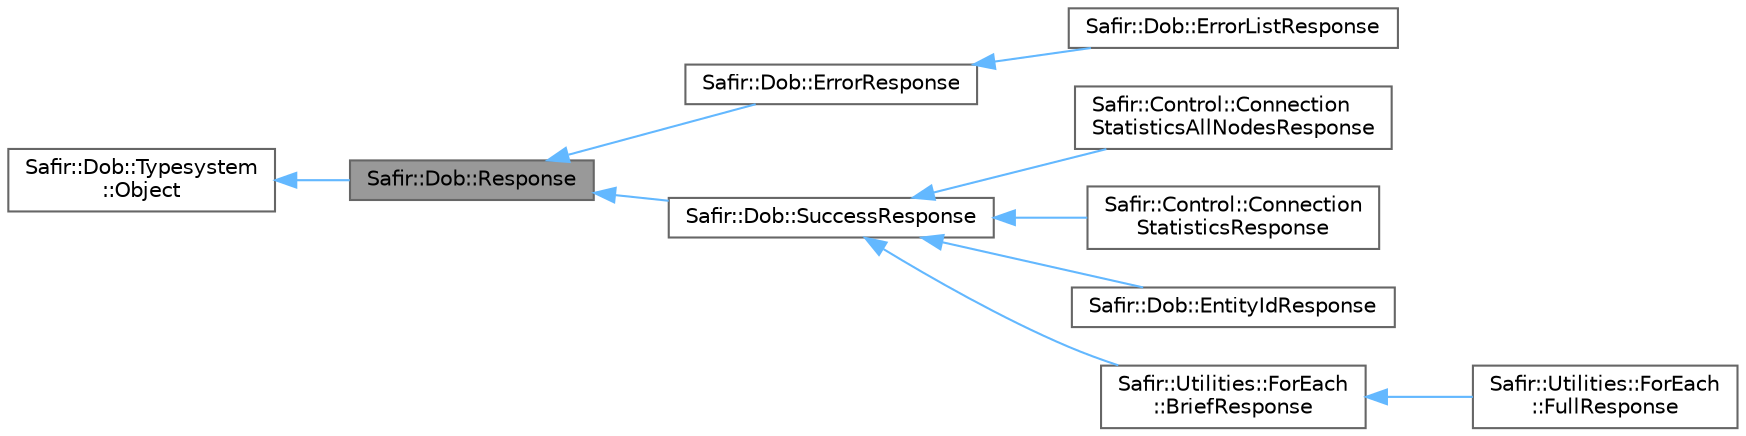 digraph "Safir::Dob::Response"
{
 // LATEX_PDF_SIZE
  bgcolor="transparent";
  edge [fontname=Helvetica,fontsize=10,labelfontname=Helvetica,labelfontsize=10];
  node [fontname=Helvetica,fontsize=10,shape=box,height=0.2,width=0.4];
  rankdir="LR";
  Node1 [label="Safir::Dob::Response",height=0.2,width=0.4,color="gray40", fillcolor="grey60", style="filled", fontcolor="black",tooltip="The baseclass for all responses."];
  Node2 -> Node1 [dir="back",color="steelblue1",style="solid"];
  Node2 [label="Safir::Dob::Typesystem\l::Object",height=0.2,width=0.4,color="gray40", fillcolor="white", style="filled",URL="$a01499.html",tooltip="The base class for all DOB objects."];
  Node1 -> Node3 [dir="back",color="steelblue1",style="solid"];
  Node3 [label="Safir::Dob::ErrorResponse",height=0.2,width=0.4,color="gray40", fillcolor="white", style="filled",URL="$a01775.html",tooltip="The baseclass for all error responses."];
  Node3 -> Node4 [dir="back",color="steelblue1",style="solid"];
  Node4 [label="Safir::Dob::ErrorListResponse",height=0.2,width=0.4,color="gray40", fillcolor="white", style="filled",URL="$a01771.html",tooltip="Defines an array of errors, typically used to report errors for individual members in the request."];
  Node1 -> Node5 [dir="back",color="steelblue1",style="solid"];
  Node5 [label="Safir::Dob::SuccessResponse",height=0.2,width=0.4,color="gray40", fillcolor="white", style="filled",URL="$a01939.html",tooltip="The baseclass for all success responses."];
  Node5 -> Node6 [dir="back",color="steelblue1",style="solid"];
  Node6 [label="Safir::Control::Connection\lStatisticsAllNodesResponse",height=0.2,width=0.4,color="gray40", fillcolor="white", style="filled",URL="$a01675.html",tooltip="Response to a Safir.Control.GetConnectionStatisticsAllNodes service request."];
  Node5 -> Node7 [dir="back",color="steelblue1",style="solid"];
  Node7 [label="Safir::Control::Connection\lStatisticsResponse",height=0.2,width=0.4,color="gray40", fillcolor="white", style="filled",URL="$a01683.html",tooltip="Response to a Safir.Control.GetConnectionStatistics service request."];
  Node5 -> Node8 [dir="back",color="steelblue1",style="solid"];
  Node8 [label="Safir::Dob::EntityIdResponse",height=0.2,width=0.4,color="gray40", fillcolor="white", style="filled",URL="$a01767.html",tooltip="Standard response for handlers registered as HandlerDecidesInstanceId, containing the instance that t..."];
  Node5 -> Node9 [dir="back",color="steelblue1",style="solid"];
  Node9 [label="Safir::Utilities::ForEach\l::BriefResponse",height=0.2,width=0.4,color="gray40", fillcolor="white", style="filled",URL="$a01951.html",tooltip="Brief response for a ForEach service request."];
  Node9 -> Node10 [dir="back",color="steelblue1",style="solid"];
  Node10 [label="Safir::Utilities::ForEach\l::FullResponse",height=0.2,width=0.4,color="gray40", fillcolor="white", style="filled",URL="$a01963.html",tooltip="Full response for a ForEach service request."];
}
